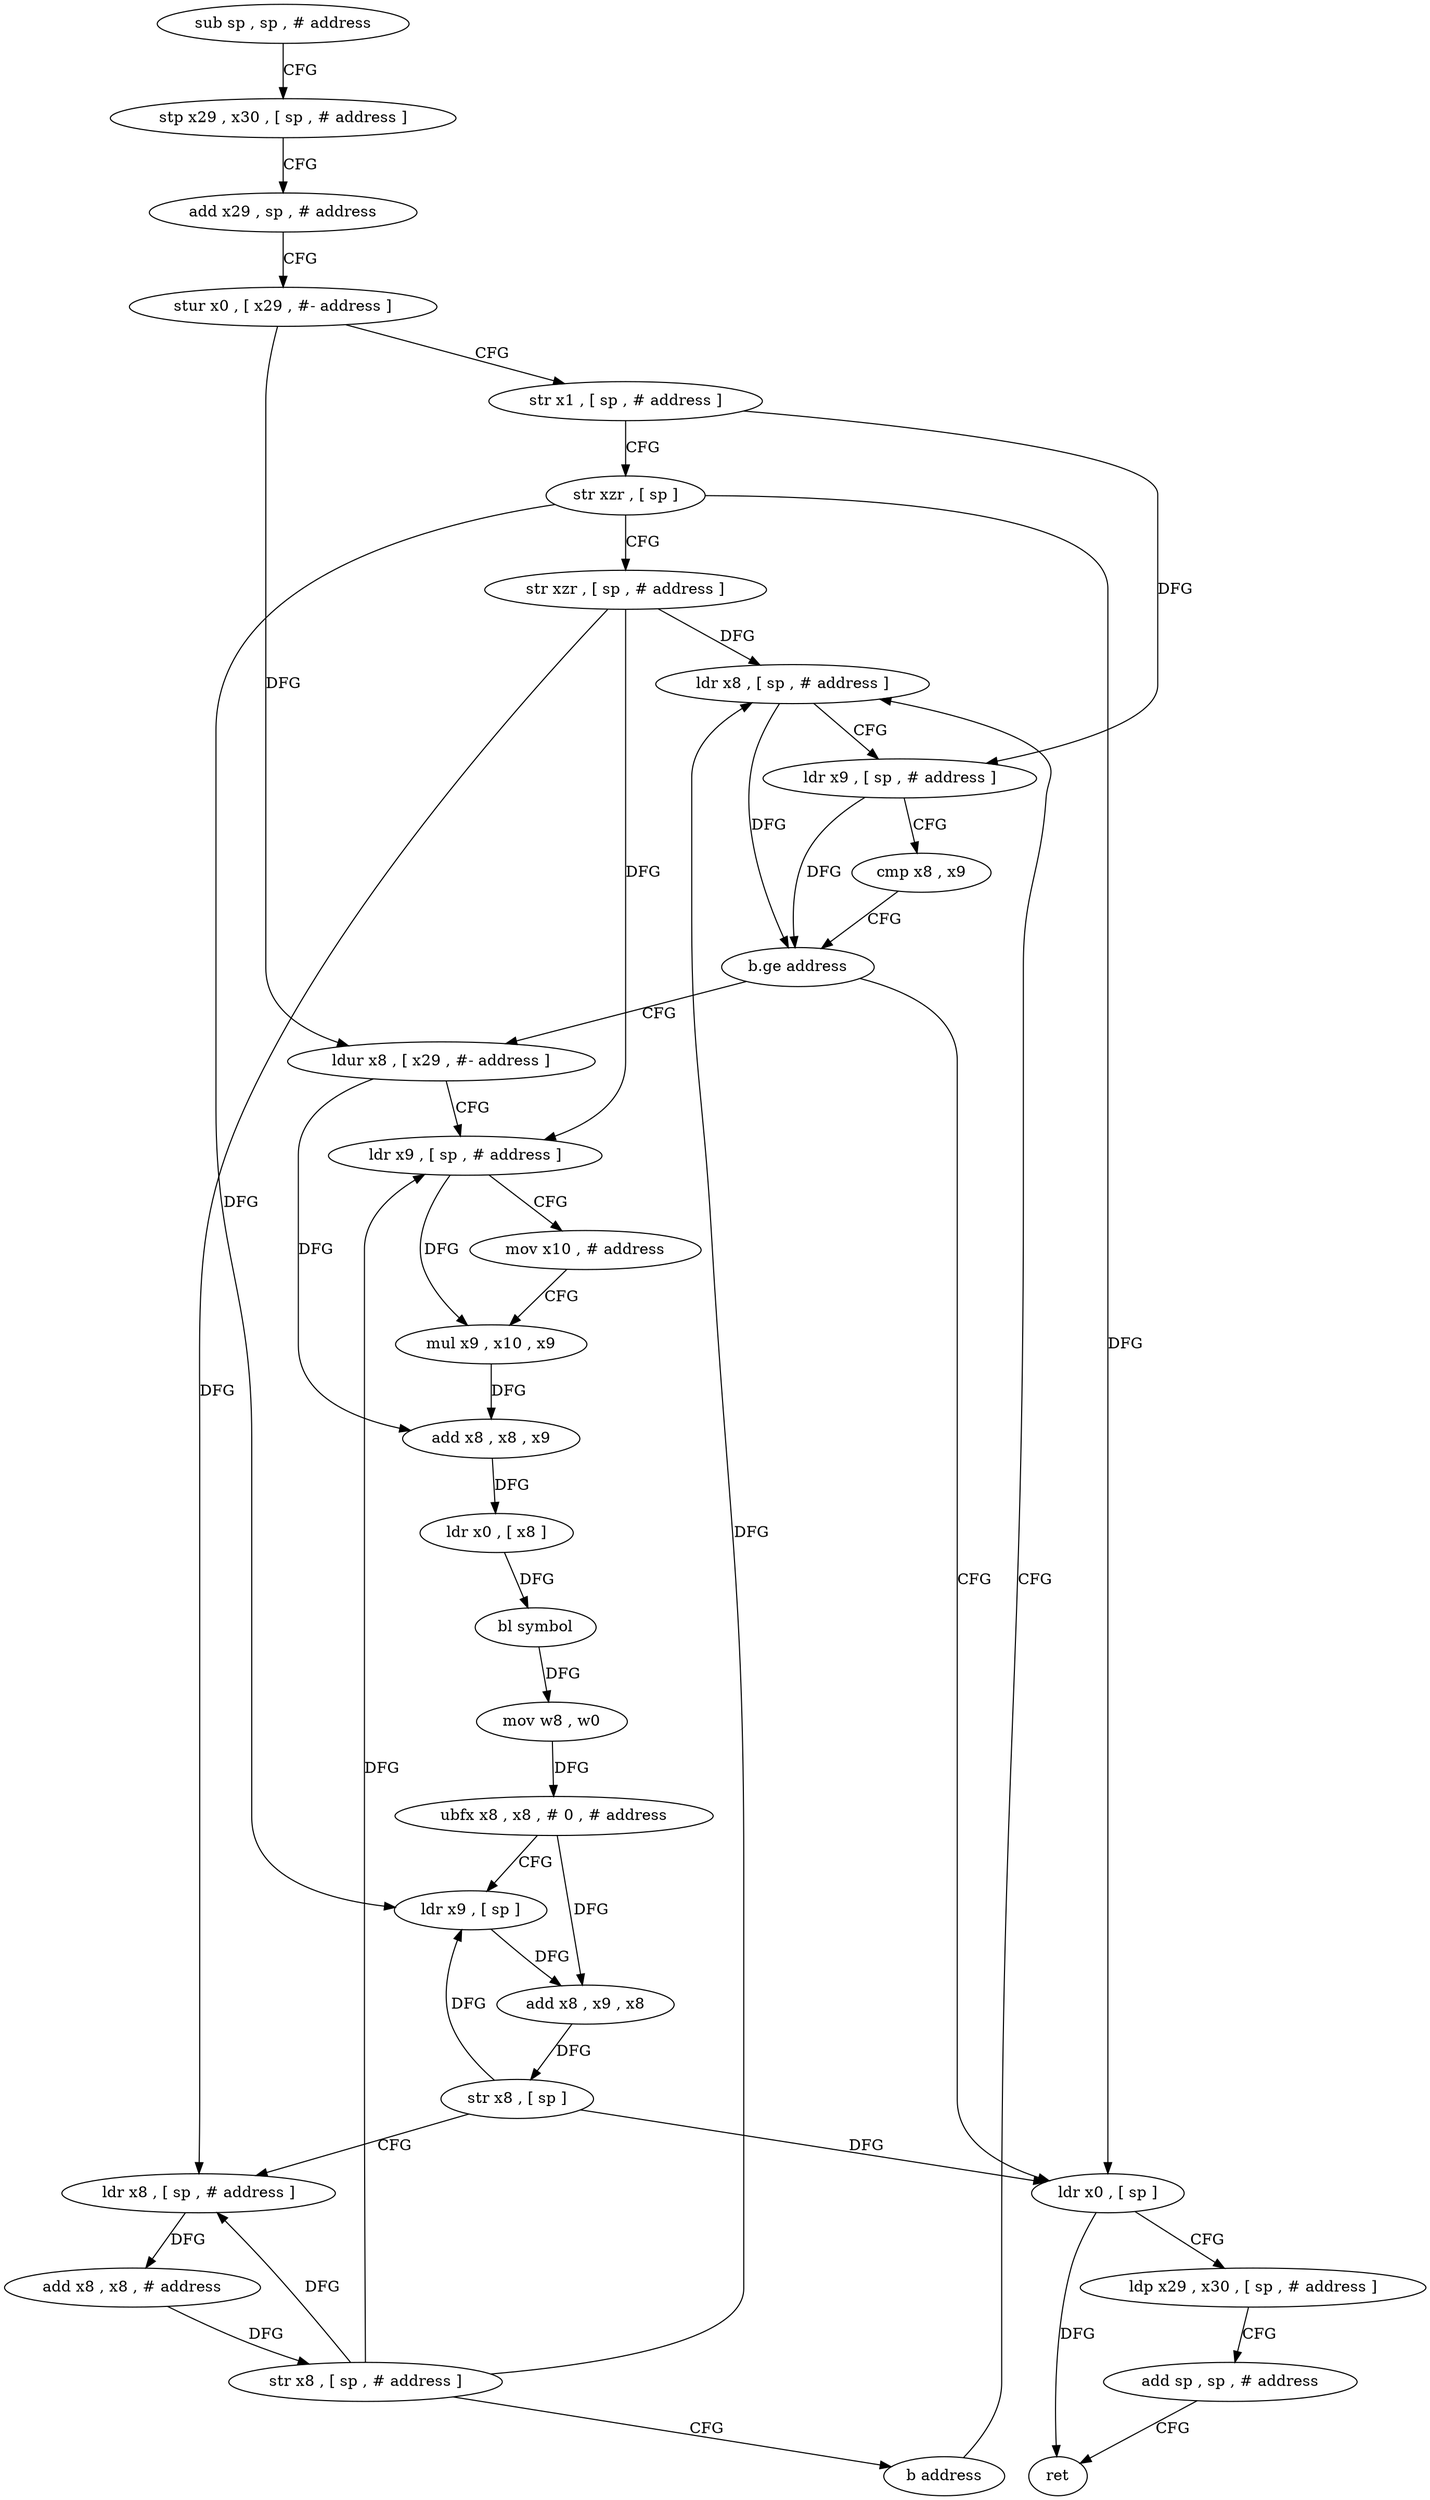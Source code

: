 digraph "func" {
"4274256" [label = "sub sp , sp , # address" ]
"4274260" [label = "stp x29 , x30 , [ sp , # address ]" ]
"4274264" [label = "add x29 , sp , # address" ]
"4274268" [label = "stur x0 , [ x29 , #- address ]" ]
"4274272" [label = "str x1 , [ sp , # address ]" ]
"4274276" [label = "str xzr , [ sp ]" ]
"4274280" [label = "str xzr , [ sp , # address ]" ]
"4274284" [label = "ldr x8 , [ sp , # address ]" ]
"4274364" [label = "ldr x0 , [ sp ]" ]
"4274368" [label = "ldp x29 , x30 , [ sp , # address ]" ]
"4274372" [label = "add sp , sp , # address" ]
"4274376" [label = "ret" ]
"4274300" [label = "ldur x8 , [ x29 , #- address ]" ]
"4274304" [label = "ldr x9 , [ sp , # address ]" ]
"4274308" [label = "mov x10 , # address" ]
"4274312" [label = "mul x9 , x10 , x9" ]
"4274316" [label = "add x8 , x8 , x9" ]
"4274320" [label = "ldr x0 , [ x8 ]" ]
"4274324" [label = "bl symbol" ]
"4274328" [label = "mov w8 , w0" ]
"4274332" [label = "ubfx x8 , x8 , # 0 , # address" ]
"4274336" [label = "ldr x9 , [ sp ]" ]
"4274340" [label = "add x8 , x9 , x8" ]
"4274344" [label = "str x8 , [ sp ]" ]
"4274348" [label = "ldr x8 , [ sp , # address ]" ]
"4274352" [label = "add x8 , x8 , # address" ]
"4274356" [label = "str x8 , [ sp , # address ]" ]
"4274360" [label = "b address" ]
"4274288" [label = "ldr x9 , [ sp , # address ]" ]
"4274292" [label = "cmp x8 , x9" ]
"4274296" [label = "b.ge address" ]
"4274256" -> "4274260" [ label = "CFG" ]
"4274260" -> "4274264" [ label = "CFG" ]
"4274264" -> "4274268" [ label = "CFG" ]
"4274268" -> "4274272" [ label = "CFG" ]
"4274268" -> "4274300" [ label = "DFG" ]
"4274272" -> "4274276" [ label = "CFG" ]
"4274272" -> "4274288" [ label = "DFG" ]
"4274276" -> "4274280" [ label = "CFG" ]
"4274276" -> "4274364" [ label = "DFG" ]
"4274276" -> "4274336" [ label = "DFG" ]
"4274280" -> "4274284" [ label = "DFG" ]
"4274280" -> "4274304" [ label = "DFG" ]
"4274280" -> "4274348" [ label = "DFG" ]
"4274284" -> "4274288" [ label = "CFG" ]
"4274284" -> "4274296" [ label = "DFG" ]
"4274364" -> "4274368" [ label = "CFG" ]
"4274364" -> "4274376" [ label = "DFG" ]
"4274368" -> "4274372" [ label = "CFG" ]
"4274372" -> "4274376" [ label = "CFG" ]
"4274300" -> "4274304" [ label = "CFG" ]
"4274300" -> "4274316" [ label = "DFG" ]
"4274304" -> "4274308" [ label = "CFG" ]
"4274304" -> "4274312" [ label = "DFG" ]
"4274308" -> "4274312" [ label = "CFG" ]
"4274312" -> "4274316" [ label = "DFG" ]
"4274316" -> "4274320" [ label = "DFG" ]
"4274320" -> "4274324" [ label = "DFG" ]
"4274324" -> "4274328" [ label = "DFG" ]
"4274328" -> "4274332" [ label = "DFG" ]
"4274332" -> "4274336" [ label = "CFG" ]
"4274332" -> "4274340" [ label = "DFG" ]
"4274336" -> "4274340" [ label = "DFG" ]
"4274340" -> "4274344" [ label = "DFG" ]
"4274344" -> "4274348" [ label = "CFG" ]
"4274344" -> "4274364" [ label = "DFG" ]
"4274344" -> "4274336" [ label = "DFG" ]
"4274348" -> "4274352" [ label = "DFG" ]
"4274352" -> "4274356" [ label = "DFG" ]
"4274356" -> "4274360" [ label = "CFG" ]
"4274356" -> "4274284" [ label = "DFG" ]
"4274356" -> "4274304" [ label = "DFG" ]
"4274356" -> "4274348" [ label = "DFG" ]
"4274360" -> "4274284" [ label = "CFG" ]
"4274288" -> "4274292" [ label = "CFG" ]
"4274288" -> "4274296" [ label = "DFG" ]
"4274292" -> "4274296" [ label = "CFG" ]
"4274296" -> "4274364" [ label = "CFG" ]
"4274296" -> "4274300" [ label = "CFG" ]
}

